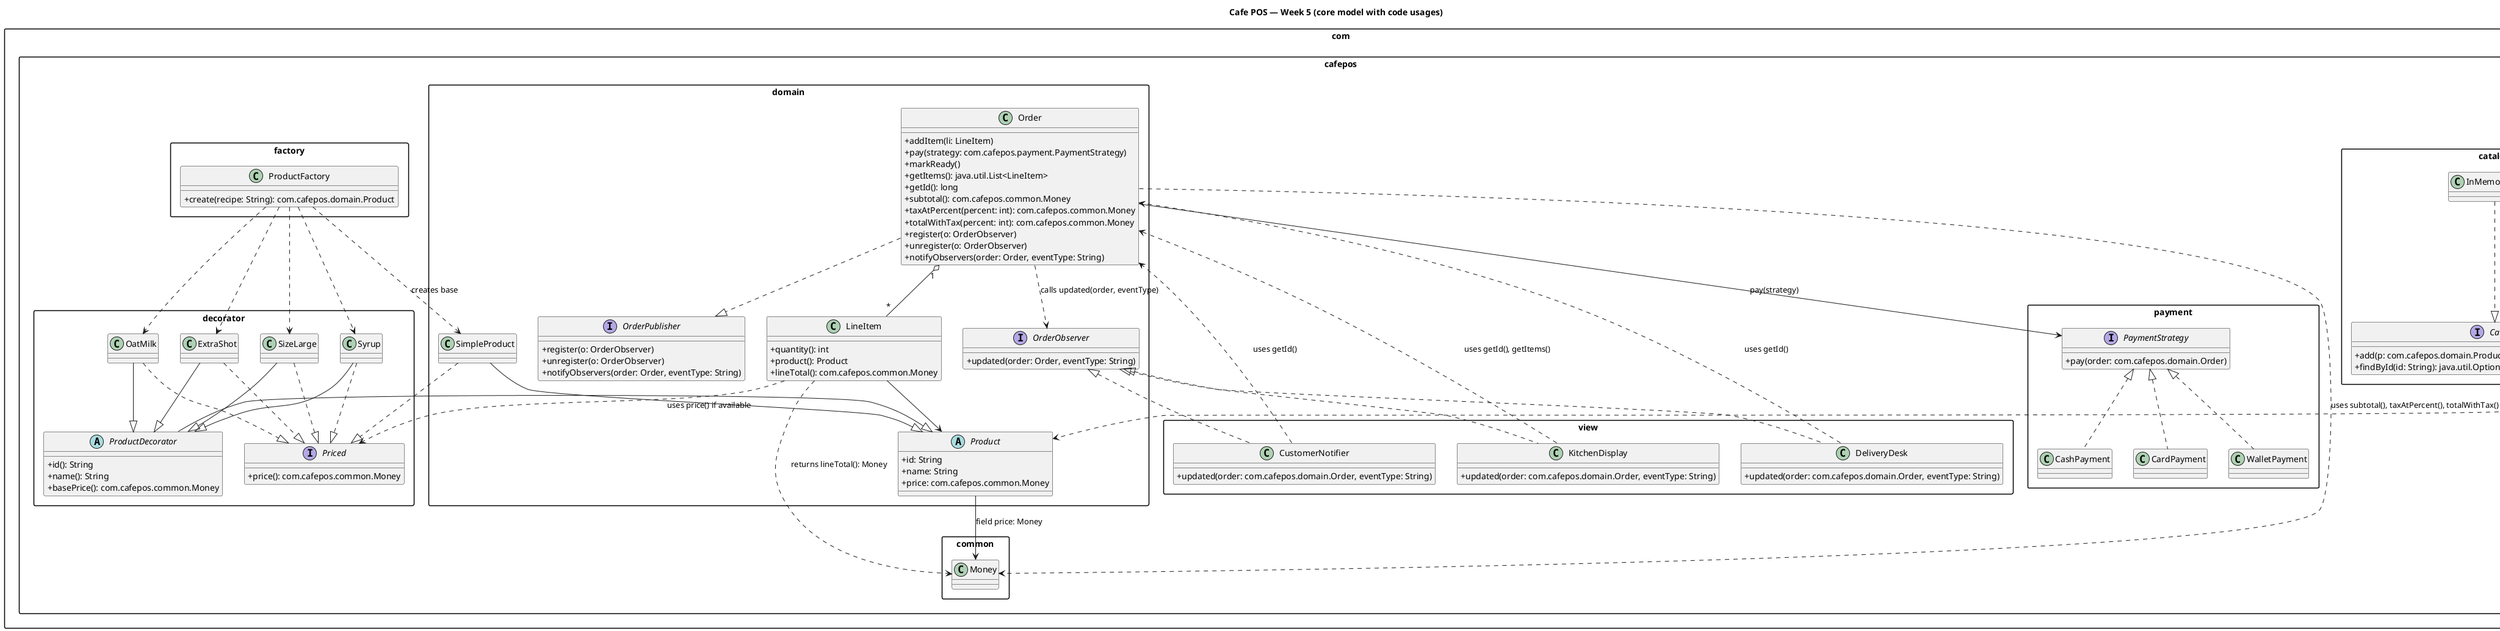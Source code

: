 @startuml
title Cafe POS — Week 5 (core model with code usages)
skinparam classAttributeIconSize 0
skinparam packageStyle rectangle

package "com.cafepos.domain" {
  interface OrderPublisher {
    + register(o: OrderObserver)
    + unregister(o: OrderObserver)
    + notifyObservers(order: Order, eventType: String)
  }

  interface OrderObserver {
    + updated(order: Order, eventType: String)
  }

  class Order {
    + addItem(li: LineItem)
    + pay(strategy: com.cafepos.payment.PaymentStrategy)
    + markReady()
    + getItems(): java.util.List<LineItem>
    + getId(): long
    + subtotal(): com.cafepos.common.Money
    + taxAtPercent(percent: int): com.cafepos.common.Money
    + totalWithTax(percent: int): com.cafepos.common.Money
    + register(o: OrderObserver)
    + unregister(o: OrderObserver)
    + notifyObservers(order: Order, eventType: String)
  }

  class LineItem {
    + quantity(): int
    + product(): Product
    + lineTotal(): com.cafepos.common.Money
  }

  abstract class Product {
    + id: String
    + name: String
    + price: com.cafepos.common.Money
  }

  class SimpleProduct
}

package "com.cafepos.view" {
  class KitchenDisplay {
    + updated(order: com.cafepos.domain.Order, eventType: String)
  }
  class DeliveryDesk {
    + updated(order: com.cafepos.domain.Order, eventType: String)
  }
  class CustomerNotifier {
    + updated(order: com.cafepos.domain.Order, eventType: String)
  }
}

package "com.cafepos.payment" {
  interface PaymentStrategy {
    + pay(order: com.cafepos.domain.Order)
  }
  class CashPayment
  class CardPayment
  class WalletPayment
}

package "com.cafepos.catalog" {
  interface Catalog {
    + add(p: com.cafepos.domain.Product)
    + findById(id: String): java.util.Optional<com.cafepos.domain.Product>
  }
  class InMemoryCatalog
}

package "com.cafepos.common" {
  class Money
}

' =============== Week-5 additions ===============
package "com.cafepos.decorator" {
  interface Priced {
    + price(): com.cafepos.common.Money
  }

  abstract class ProductDecorator {
    + id(): String
    + name(): String
    + basePrice(): com.cafepos.common.Money
  }

  class ExtraShot
  class OatMilk
  class Syrup
  class SizeLarge
}

package "com.cafepos.factory" {
  class ProductFactory {
    + create(recipe: String): com.cafepos.domain.Product
  }
}

' ================= RELATIONSHIPS (structure) =================
Order ..|> OrderPublisher
Order "1" o-- "*" LineItem
LineItem --> Product
SimpleProduct --|> Product

com.cafepos.catalog.InMemoryCatalog ..|> com.cafepos.catalog.Catalog

Order --> com.cafepos.payment.PaymentStrategy : pay(strategy)
com.cafepos.payment.PaymentStrategy <|.. com.cafepos.payment.CashPayment
com.cafepos.payment.PaymentStrategy <|.. com.cafepos.payment.CardPayment
com.cafepos.payment.PaymentStrategy <|.. com.cafepos.payment.WalletPayment

OrderObserver <|.. KitchenDisplay
OrderObserver <|.. DeliveryDesk
OrderObserver <|.. CustomerNotifier

' ---- Week-5 decorator structure ----
com.cafepos.decorator.ProductDecorator --|> Product
com.cafepos.decorator.ExtraShot        --|> com.cafepos.decorator.ProductDecorator
com.cafepos.decorator.OatMilk          --|> com.cafepos.decorator.ProductDecorator
com.cafepos.decorator.Syrup            --|> com.cafepos.decorator.ProductDecorator
com.cafepos.decorator.SizeLarge        --|> com.cafepos.decorator.ProductDecorator

SimpleProduct ..|> com.cafepos.decorator.Priced
com.cafepos.decorator.ExtraShot ..|> com.cafepos.decorator.Priced
com.cafepos.decorator.OatMilk   ..|> com.cafepos.decorator.Priced
com.cafepos.decorator.Syrup     ..|> com.cafepos.decorator.Priced
com.cafepos.decorator.SizeLarge ..|> com.cafepos.decorator.Priced

' ================= USAGES (dashed deps with code points) =================
Order ..> OrderObserver : calls updated(order, eventType)
KitchenDisplay ..> Order : uses getId(), getItems()
DeliveryDesk ..> Order : uses getId()
CustomerNotifier ..> Order : uses getId()

Product --> Money : field price: Money
LineItem ..> Money : returns lineTotal(): Money
Order ..> Money : uses subtotal(), taxAtPercent(), totalWithTax()

com.cafepos.catalog.Catalog ..> Product : add(), findById()

' ---- Week-5 usages ----
LineItem ..> com.cafepos.decorator.Priced : uses price() if available
com.cafepos.factory.ProductFactory ..> SimpleProduct : creates base
com.cafepos.factory.ProductFactory ..> com.cafepos.decorator.ExtraShot
com.cafepos.factory.ProductFactory ..> com.cafepos.decorator.OatMilk
com.cafepos.factory.ProductFactory ..> com.cafepos.decorator.Syrup
com.cafepos.factory.ProductFactory ..> com.cafepos.decorator.SizeLarge
@enduml
